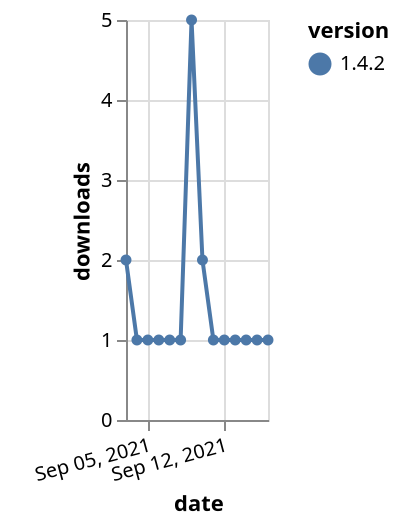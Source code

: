 {"$schema": "https://vega.github.io/schema/vega-lite/v5.json", "description": "A simple bar chart with embedded data.", "data": {"values": [{"date": "2021-09-03", "total": 227, "delta": 2, "version": "1.4.2"}, {"date": "2021-09-04", "total": 228, "delta": 1, "version": "1.4.2"}, {"date": "2021-09-05", "total": 229, "delta": 1, "version": "1.4.2"}, {"date": "2021-09-06", "total": 230, "delta": 1, "version": "1.4.2"}, {"date": "2021-09-07", "total": 231, "delta": 1, "version": "1.4.2"}, {"date": "2021-09-08", "total": 232, "delta": 1, "version": "1.4.2"}, {"date": "2021-09-09", "total": 237, "delta": 5, "version": "1.4.2"}, {"date": "2021-09-10", "total": 239, "delta": 2, "version": "1.4.2"}, {"date": "2021-09-11", "total": 240, "delta": 1, "version": "1.4.2"}, {"date": "2021-09-12", "total": 241, "delta": 1, "version": "1.4.2"}, {"date": "2021-09-13", "total": 242, "delta": 1, "version": "1.4.2"}, {"date": "2021-09-14", "total": 243, "delta": 1, "version": "1.4.2"}, {"date": "2021-09-15", "total": 244, "delta": 1, "version": "1.4.2"}, {"date": "2021-09-16", "total": 245, "delta": 1, "version": "1.4.2"}]}, "width": "container", "mark": {"type": "line", "point": {"filled": true}}, "encoding": {"x": {"field": "date", "type": "temporal", "timeUnit": "yearmonthdate", "title": "date", "axis": {"labelAngle": -15}}, "y": {"field": "delta", "type": "quantitative", "title": "downloads"}, "color": {"field": "version", "type": "nominal"}, "tooltip": {"field": "delta"}}}